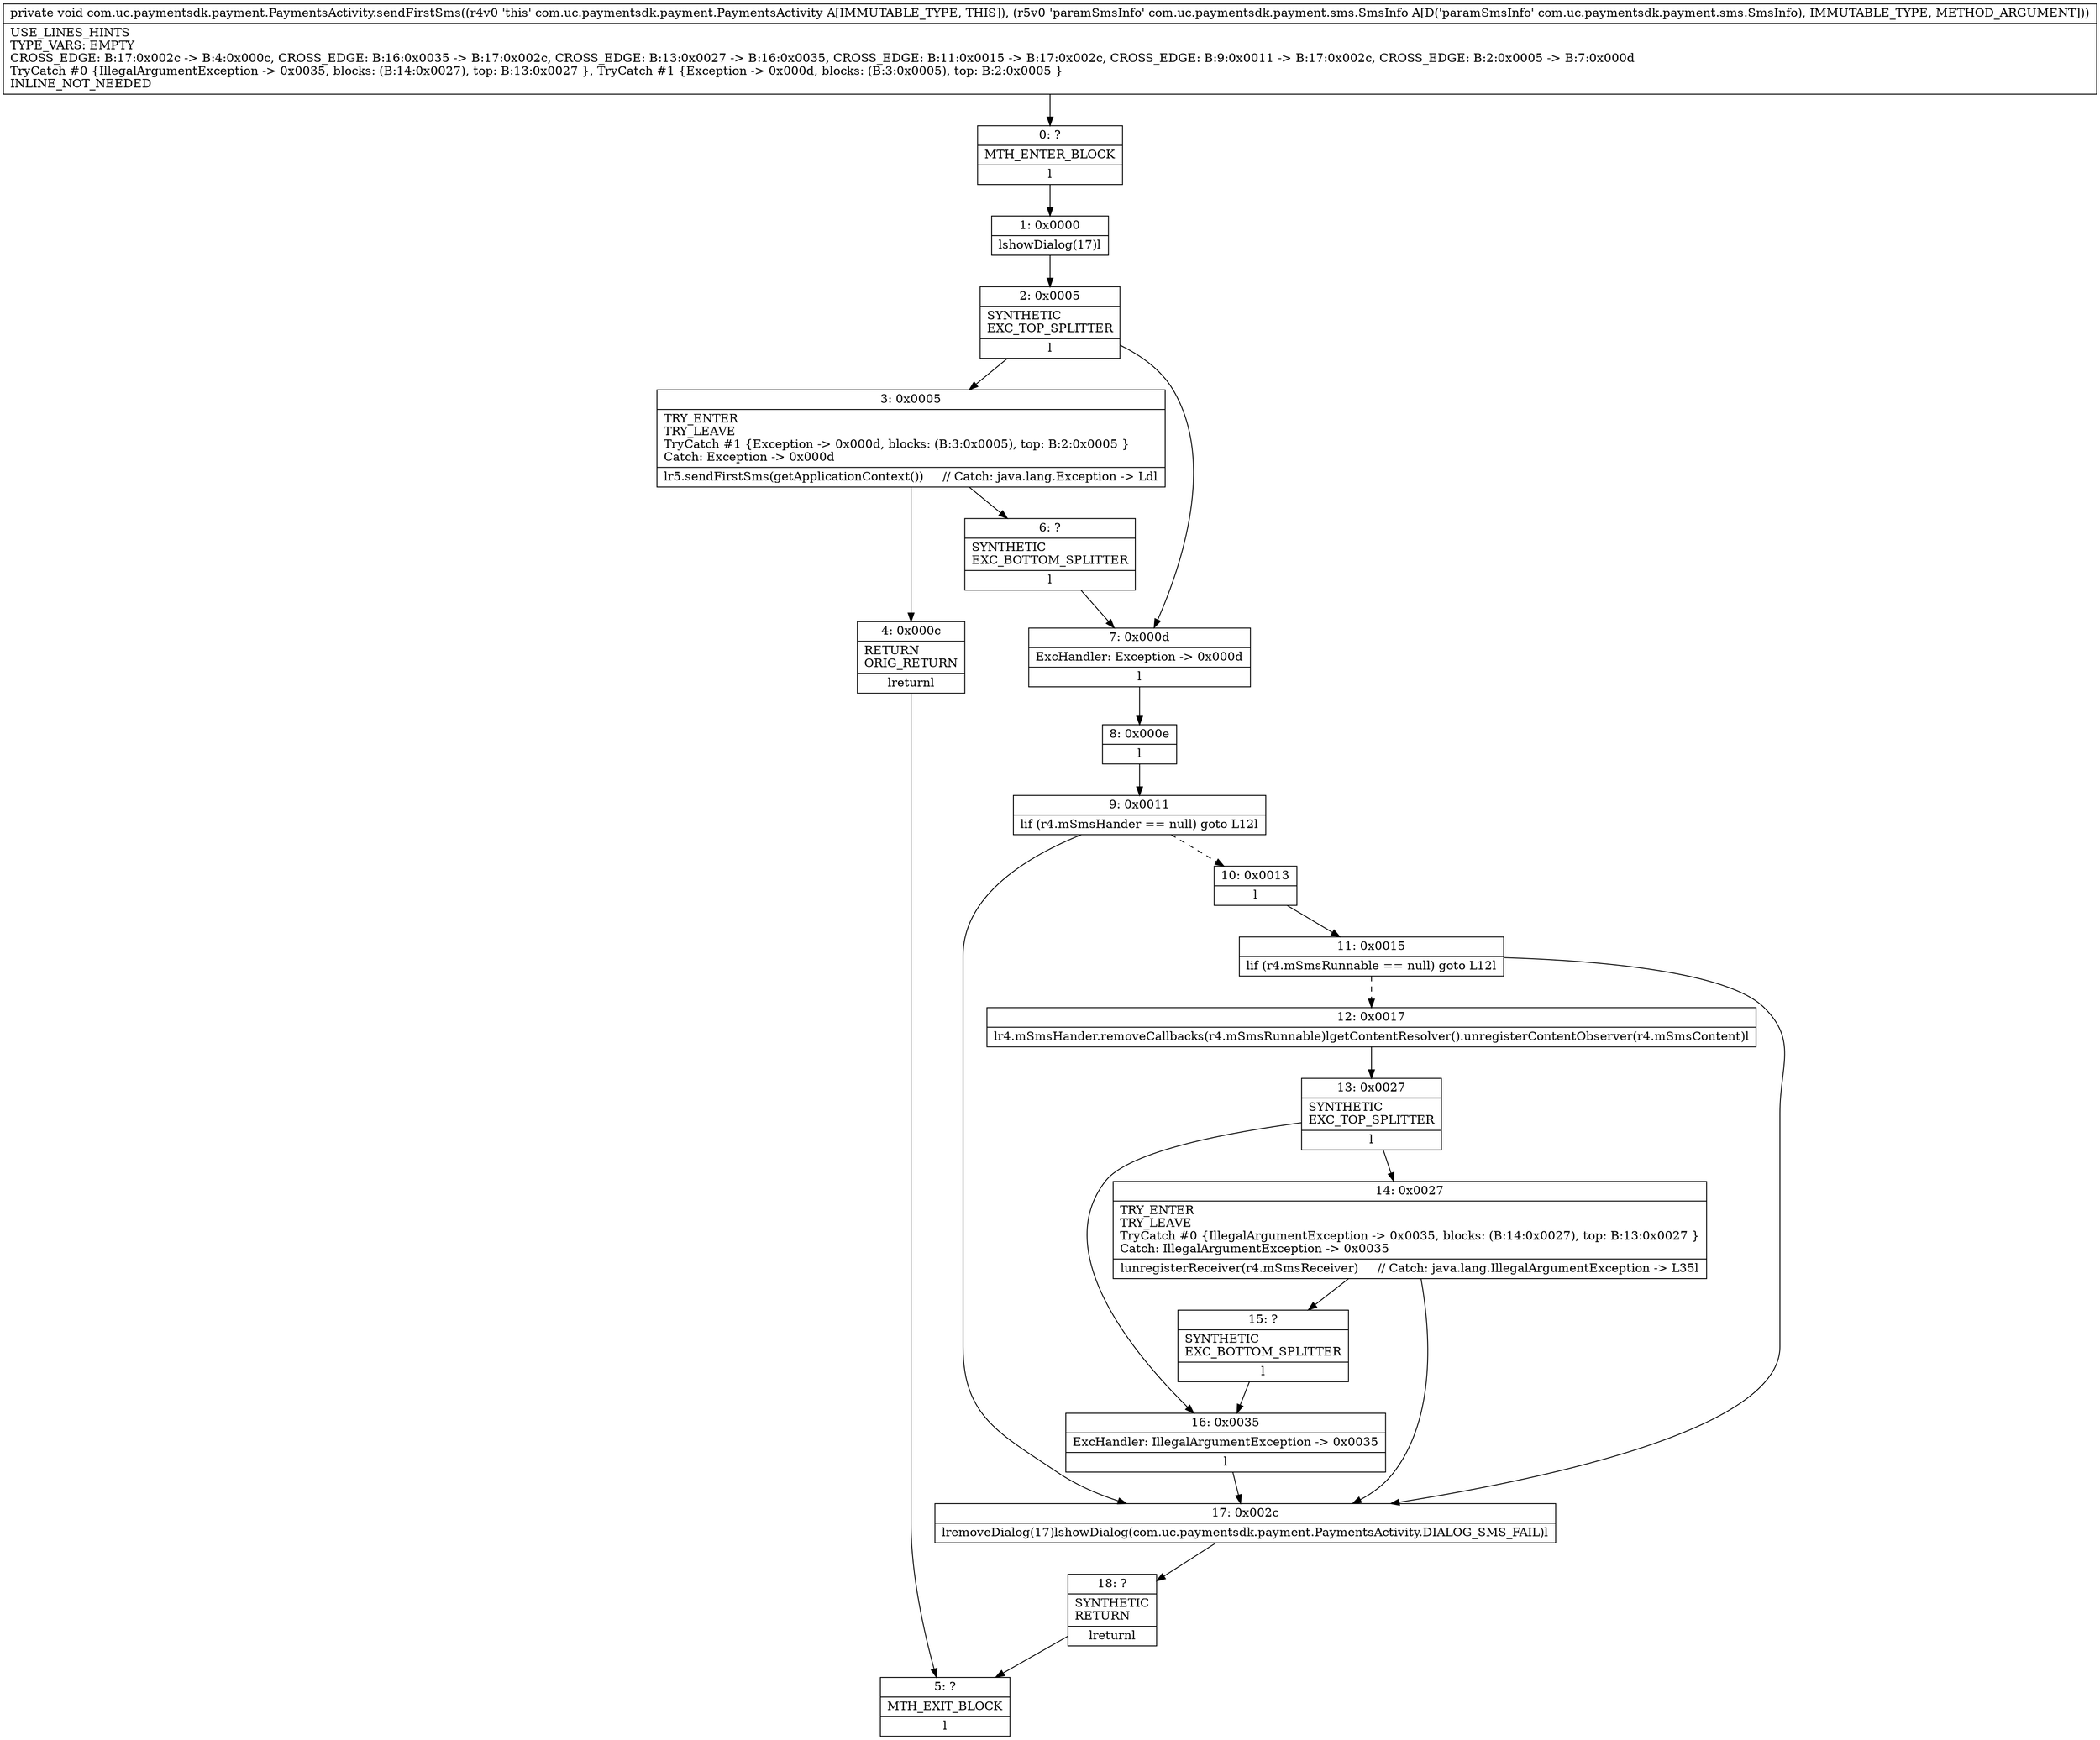 digraph "CFG forcom.uc.paymentsdk.payment.PaymentsActivity.sendFirstSms(Lcom\/uc\/paymentsdk\/payment\/sms\/SmsInfo;)V" {
Node_0 [shape=record,label="{0\:\ ?|MTH_ENTER_BLOCK\l|l}"];
Node_1 [shape=record,label="{1\:\ 0x0000|lshowDialog(17)l}"];
Node_2 [shape=record,label="{2\:\ 0x0005|SYNTHETIC\lEXC_TOP_SPLITTER\l|l}"];
Node_3 [shape=record,label="{3\:\ 0x0005|TRY_ENTER\lTRY_LEAVE\lTryCatch #1 \{Exception \-\> 0x000d, blocks: (B:3:0x0005), top: B:2:0x0005 \}\lCatch: Exception \-\> 0x000d\l|lr5.sendFirstSms(getApplicationContext())     \/\/ Catch: java.lang.Exception \-\> Ldl}"];
Node_4 [shape=record,label="{4\:\ 0x000c|RETURN\lORIG_RETURN\l|lreturnl}"];
Node_5 [shape=record,label="{5\:\ ?|MTH_EXIT_BLOCK\l|l}"];
Node_6 [shape=record,label="{6\:\ ?|SYNTHETIC\lEXC_BOTTOM_SPLITTER\l|l}"];
Node_7 [shape=record,label="{7\:\ 0x000d|ExcHandler: Exception \-\> 0x000d\l|l}"];
Node_8 [shape=record,label="{8\:\ 0x000e|l}"];
Node_9 [shape=record,label="{9\:\ 0x0011|lif (r4.mSmsHander == null) goto L12l}"];
Node_10 [shape=record,label="{10\:\ 0x0013|l}"];
Node_11 [shape=record,label="{11\:\ 0x0015|lif (r4.mSmsRunnable == null) goto L12l}"];
Node_12 [shape=record,label="{12\:\ 0x0017|lr4.mSmsHander.removeCallbacks(r4.mSmsRunnable)lgetContentResolver().unregisterContentObserver(r4.mSmsContent)l}"];
Node_13 [shape=record,label="{13\:\ 0x0027|SYNTHETIC\lEXC_TOP_SPLITTER\l|l}"];
Node_14 [shape=record,label="{14\:\ 0x0027|TRY_ENTER\lTRY_LEAVE\lTryCatch #0 \{IllegalArgumentException \-\> 0x0035, blocks: (B:14:0x0027), top: B:13:0x0027 \}\lCatch: IllegalArgumentException \-\> 0x0035\l|lunregisterReceiver(r4.mSmsReceiver)     \/\/ Catch: java.lang.IllegalArgumentException \-\> L35l}"];
Node_15 [shape=record,label="{15\:\ ?|SYNTHETIC\lEXC_BOTTOM_SPLITTER\l|l}"];
Node_16 [shape=record,label="{16\:\ 0x0035|ExcHandler: IllegalArgumentException \-\> 0x0035\l|l}"];
Node_17 [shape=record,label="{17\:\ 0x002c|lremoveDialog(17)lshowDialog(com.uc.paymentsdk.payment.PaymentsActivity.DIALOG_SMS_FAIL)l}"];
Node_18 [shape=record,label="{18\:\ ?|SYNTHETIC\lRETURN\l|lreturnl}"];
MethodNode[shape=record,label="{private void com.uc.paymentsdk.payment.PaymentsActivity.sendFirstSms((r4v0 'this' com.uc.paymentsdk.payment.PaymentsActivity A[IMMUTABLE_TYPE, THIS]), (r5v0 'paramSmsInfo' com.uc.paymentsdk.payment.sms.SmsInfo A[D('paramSmsInfo' com.uc.paymentsdk.payment.sms.SmsInfo), IMMUTABLE_TYPE, METHOD_ARGUMENT]))  | USE_LINES_HINTS\lTYPE_VARS: EMPTY\lCROSS_EDGE: B:17:0x002c \-\> B:4:0x000c, CROSS_EDGE: B:16:0x0035 \-\> B:17:0x002c, CROSS_EDGE: B:13:0x0027 \-\> B:16:0x0035, CROSS_EDGE: B:11:0x0015 \-\> B:17:0x002c, CROSS_EDGE: B:9:0x0011 \-\> B:17:0x002c, CROSS_EDGE: B:2:0x0005 \-\> B:7:0x000d\lTryCatch #0 \{IllegalArgumentException \-\> 0x0035, blocks: (B:14:0x0027), top: B:13:0x0027 \}, TryCatch #1 \{Exception \-\> 0x000d, blocks: (B:3:0x0005), top: B:2:0x0005 \}\lINLINE_NOT_NEEDED\l}"];
MethodNode -> Node_0;
Node_0 -> Node_1;
Node_1 -> Node_2;
Node_2 -> Node_3;
Node_2 -> Node_7;
Node_3 -> Node_4;
Node_3 -> Node_6;
Node_4 -> Node_5;
Node_6 -> Node_7;
Node_7 -> Node_8;
Node_8 -> Node_9;
Node_9 -> Node_10[style=dashed];
Node_9 -> Node_17;
Node_10 -> Node_11;
Node_11 -> Node_12[style=dashed];
Node_11 -> Node_17;
Node_12 -> Node_13;
Node_13 -> Node_14;
Node_13 -> Node_16;
Node_14 -> Node_17;
Node_14 -> Node_15;
Node_15 -> Node_16;
Node_16 -> Node_17;
Node_17 -> Node_18;
Node_18 -> Node_5;
}

